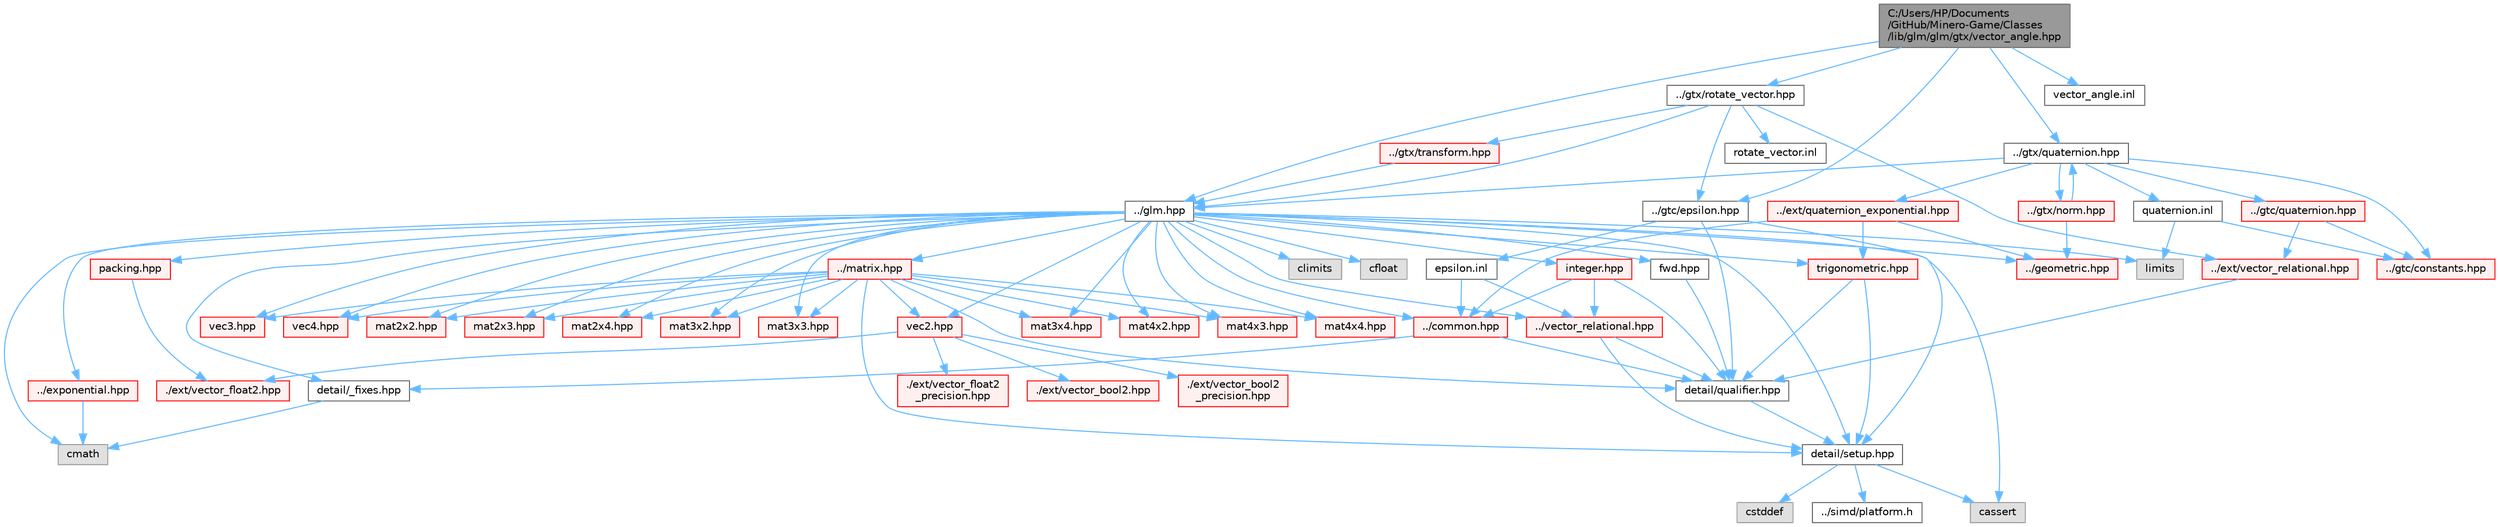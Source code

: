 digraph "C:/Users/HP/Documents/GitHub/Minero-Game/Classes/lib/glm/glm/gtx/vector_angle.hpp"
{
 // LATEX_PDF_SIZE
  bgcolor="transparent";
  edge [fontname=Helvetica,fontsize=10,labelfontname=Helvetica,labelfontsize=10];
  node [fontname=Helvetica,fontsize=10,shape=box,height=0.2,width=0.4];
  Node1 [id="Node000001",label="C:/Users/HP/Documents\l/GitHub/Minero-Game/Classes\l/lib/glm/glm/gtx/vector_angle.hpp",height=0.2,width=0.4,color="gray40", fillcolor="grey60", style="filled", fontcolor="black",tooltip=" "];
  Node1 -> Node2 [id="edge191_Node000001_Node000002",color="steelblue1",style="solid",tooltip=" "];
  Node2 [id="Node000002",label="../glm.hpp",height=0.2,width=0.4,color="grey40", fillcolor="white", style="filled",URL="$_classes_2lib_2glm_2glm_2glm_8hpp.html",tooltip=" "];
  Node2 -> Node3 [id="edge192_Node000002_Node000003",color="steelblue1",style="solid",tooltip=" "];
  Node3 [id="Node000003",label="detail/_fixes.hpp",height=0.2,width=0.4,color="grey40", fillcolor="white", style="filled",URL="$_classes_2lib_2glm_2glm_2detail_2__fixes_8hpp.html",tooltip=" "];
  Node3 -> Node4 [id="edge193_Node000003_Node000004",color="steelblue1",style="solid",tooltip=" "];
  Node4 [id="Node000004",label="cmath",height=0.2,width=0.4,color="grey60", fillcolor="#E0E0E0", style="filled",tooltip=" "];
  Node2 -> Node5 [id="edge194_Node000002_Node000005",color="steelblue1",style="solid",tooltip=" "];
  Node5 [id="Node000005",label="detail/setup.hpp",height=0.2,width=0.4,color="grey40", fillcolor="white", style="filled",URL="$_classes_2lib_2glm_2glm_2detail_2setup_8hpp.html",tooltip=" "];
  Node5 -> Node6 [id="edge195_Node000005_Node000006",color="steelblue1",style="solid",tooltip=" "];
  Node6 [id="Node000006",label="cassert",height=0.2,width=0.4,color="grey60", fillcolor="#E0E0E0", style="filled",tooltip=" "];
  Node5 -> Node7 [id="edge196_Node000005_Node000007",color="steelblue1",style="solid",tooltip=" "];
  Node7 [id="Node000007",label="cstddef",height=0.2,width=0.4,color="grey60", fillcolor="#E0E0E0", style="filled",tooltip=" "];
  Node5 -> Node8 [id="edge197_Node000005_Node000008",color="steelblue1",style="solid",tooltip=" "];
  Node8 [id="Node000008",label="../simd/platform.h",height=0.2,width=0.4,color="grey40", fillcolor="white", style="filled",URL="$_classes_2lib_2glm_2glm_2simd_2platform_8h.html",tooltip=" "];
  Node2 -> Node4 [id="edge198_Node000002_Node000004",color="steelblue1",style="solid",tooltip=" "];
  Node2 -> Node9 [id="edge199_Node000002_Node000009",color="steelblue1",style="solid",tooltip=" "];
  Node9 [id="Node000009",label="climits",height=0.2,width=0.4,color="grey60", fillcolor="#E0E0E0", style="filled",tooltip=" "];
  Node2 -> Node10 [id="edge200_Node000002_Node000010",color="steelblue1",style="solid",tooltip=" "];
  Node10 [id="Node000010",label="cfloat",height=0.2,width=0.4,color="grey60", fillcolor="#E0E0E0", style="filled",tooltip=" "];
  Node2 -> Node11 [id="edge201_Node000002_Node000011",color="steelblue1",style="solid",tooltip=" "];
  Node11 [id="Node000011",label="limits",height=0.2,width=0.4,color="grey60", fillcolor="#E0E0E0", style="filled",tooltip=" "];
  Node2 -> Node6 [id="edge202_Node000002_Node000006",color="steelblue1",style="solid",tooltip=" "];
  Node2 -> Node12 [id="edge203_Node000002_Node000012",color="steelblue1",style="solid",tooltip=" "];
  Node12 [id="Node000012",label="fwd.hpp",height=0.2,width=0.4,color="grey40", fillcolor="white", style="filled",URL="$_classes_2lib_2glm_2glm_2fwd_8hpp.html",tooltip=" "];
  Node12 -> Node13 [id="edge204_Node000012_Node000013",color="steelblue1",style="solid",tooltip=" "];
  Node13 [id="Node000013",label="detail/qualifier.hpp",height=0.2,width=0.4,color="grey40", fillcolor="white", style="filled",URL="$_classes_2lib_2glm_2glm_2detail_2qualifier_8hpp.html",tooltip=" "];
  Node13 -> Node5 [id="edge205_Node000013_Node000005",color="steelblue1",style="solid",tooltip=" "];
  Node2 -> Node14 [id="edge206_Node000002_Node000014",color="steelblue1",style="solid",tooltip=" "];
  Node14 [id="Node000014",label="vec2.hpp",height=0.2,width=0.4,color="red", fillcolor="#FFF0F0", style="filled",URL="$_classes_2lib_2glm_2glm_2vec2_8hpp.html",tooltip=" "];
  Node14 -> Node15 [id="edge207_Node000014_Node000015",color="steelblue1",style="solid",tooltip=" "];
  Node15 [id="Node000015",label="./ext/vector_bool2.hpp",height=0.2,width=0.4,color="red", fillcolor="#FFF0F0", style="filled",URL="$_classes_2lib_2glm_2glm_2ext_2vector__bool2_8hpp.html",tooltip=" "];
  Node14 -> Node19 [id="edge208_Node000014_Node000019",color="steelblue1",style="solid",tooltip=" "];
  Node19 [id="Node000019",label="./ext/vector_bool2\l_precision.hpp",height=0.2,width=0.4,color="red", fillcolor="#FFF0F0", style="filled",URL="$_classes_2lib_2glm_2glm_2ext_2vector__bool2__precision_8hpp.html",tooltip=" "];
  Node14 -> Node20 [id="edge209_Node000014_Node000020",color="steelblue1",style="solid",tooltip=" "];
  Node20 [id="Node000020",label="./ext/vector_float2.hpp",height=0.2,width=0.4,color="red", fillcolor="#FFF0F0", style="filled",URL="$_classes_2lib_2glm_2glm_2ext_2vector__float2_8hpp.html",tooltip=" "];
  Node14 -> Node21 [id="edge210_Node000014_Node000021",color="steelblue1",style="solid",tooltip=" "];
  Node21 [id="Node000021",label="./ext/vector_float2\l_precision.hpp",height=0.2,width=0.4,color="red", fillcolor="#FFF0F0", style="filled",URL="$_classes_2lib_2glm_2glm_2ext_2vector__float2__precision_8hpp.html",tooltip=" "];
  Node2 -> Node30 [id="edge211_Node000002_Node000030",color="steelblue1",style="solid",tooltip=" "];
  Node30 [id="Node000030",label="vec3.hpp",height=0.2,width=0.4,color="red", fillcolor="#FFF0F0", style="filled",URL="$_classes_2lib_2glm_2glm_2vec3_8hpp.html",tooltip=" "];
  Node2 -> Node43 [id="edge212_Node000002_Node000043",color="steelblue1",style="solid",tooltip=" "];
  Node43 [id="Node000043",label="vec4.hpp",height=0.2,width=0.4,color="red", fillcolor="#FFF0F0", style="filled",URL="$_classes_2lib_2glm_2glm_2vec4_8hpp.html",tooltip=" "];
  Node2 -> Node56 [id="edge213_Node000002_Node000056",color="steelblue1",style="solid",tooltip=" "];
  Node56 [id="Node000056",label="mat2x2.hpp",height=0.2,width=0.4,color="red", fillcolor="#FFF0F0", style="filled",URL="$_classes_2lib_2glm_2glm_2mat2x2_8hpp.html",tooltip=" "];
  Node2 -> Node61 [id="edge214_Node000002_Node000061",color="steelblue1",style="solid",tooltip=" "];
  Node61 [id="Node000061",label="mat2x3.hpp",height=0.2,width=0.4,color="red", fillcolor="#FFF0F0", style="filled",URL="$_classes_2lib_2glm_2glm_2mat2x3_8hpp.html",tooltip=" "];
  Node2 -> Node68 [id="edge215_Node000002_Node000068",color="steelblue1",style="solid",tooltip=" "];
  Node68 [id="Node000068",label="mat2x4.hpp",height=0.2,width=0.4,color="red", fillcolor="#FFF0F0", style="filled",URL="$_classes_2lib_2glm_2glm_2mat2x4_8hpp.html",tooltip=" "];
  Node2 -> Node75 [id="edge216_Node000002_Node000075",color="steelblue1",style="solid",tooltip=" "];
  Node75 [id="Node000075",label="mat3x2.hpp",height=0.2,width=0.4,color="red", fillcolor="#FFF0F0", style="filled",URL="$_classes_2lib_2glm_2glm_2mat3x2_8hpp.html",tooltip=" "];
  Node2 -> Node82 [id="edge217_Node000002_Node000082",color="steelblue1",style="solid",tooltip=" "];
  Node82 [id="Node000082",label="mat3x3.hpp",height=0.2,width=0.4,color="red", fillcolor="#FFF0F0", style="filled",URL="$_classes_2lib_2glm_2glm_2mat3x3_8hpp.html",tooltip=" "];
  Node2 -> Node89 [id="edge218_Node000002_Node000089",color="steelblue1",style="solid",tooltip=" "];
  Node89 [id="Node000089",label="mat3x4.hpp",height=0.2,width=0.4,color="red", fillcolor="#FFF0F0", style="filled",URL="$_classes_2lib_2glm_2glm_2mat3x4_8hpp.html",tooltip=" "];
  Node2 -> Node96 [id="edge219_Node000002_Node000096",color="steelblue1",style="solid",tooltip=" "];
  Node96 [id="Node000096",label="mat4x2.hpp",height=0.2,width=0.4,color="red", fillcolor="#FFF0F0", style="filled",URL="$_classes_2lib_2glm_2glm_2mat4x2_8hpp.html",tooltip=" "];
  Node2 -> Node103 [id="edge220_Node000002_Node000103",color="steelblue1",style="solid",tooltip=" "];
  Node103 [id="Node000103",label="mat4x3.hpp",height=0.2,width=0.4,color="red", fillcolor="#FFF0F0", style="filled",URL="$_classes_2lib_2glm_2glm_2mat4x3_8hpp.html",tooltip=" "];
  Node2 -> Node110 [id="edge221_Node000002_Node000110",color="steelblue1",style="solid",tooltip=" "];
  Node110 [id="Node000110",label="mat4x4.hpp",height=0.2,width=0.4,color="red", fillcolor="#FFF0F0", style="filled",URL="$_classes_2lib_2glm_2glm_2mat4x4_8hpp.html",tooltip=" "];
  Node2 -> Node134 [id="edge222_Node000002_Node000134",color="steelblue1",style="solid",tooltip=" "];
  Node134 [id="Node000134",label="trigonometric.hpp",height=0.2,width=0.4,color="red", fillcolor="#FFF0F0", style="filled",URL="$_classes_2lib_2glm_2glm_2trigonometric_8hpp.html",tooltip=" "];
  Node134 -> Node5 [id="edge223_Node000134_Node000005",color="steelblue1",style="solid",tooltip=" "];
  Node134 -> Node13 [id="edge224_Node000134_Node000013",color="steelblue1",style="solid",tooltip=" "];
  Node2 -> Node120 [id="edge225_Node000002_Node000120",color="steelblue1",style="solid",tooltip=" "];
  Node120 [id="Node000120",label="../exponential.hpp",height=0.2,width=0.4,color="red", fillcolor="#FFF0F0", style="filled",URL="$_classes_2lib_2glm_2glm_2exponential_8hpp.html",tooltip=" "];
  Node120 -> Node4 [id="edge226_Node000120_Node000004",color="steelblue1",style="solid",tooltip=" "];
  Node2 -> Node128 [id="edge227_Node000002_Node000128",color="steelblue1",style="solid",tooltip=" "];
  Node128 [id="Node000128",label="../common.hpp",height=0.2,width=0.4,color="red", fillcolor="#FFF0F0", style="filled",URL="$_classes_2lib_2glm_2glm_2common_8hpp.html",tooltip=" "];
  Node128 -> Node13 [id="edge228_Node000128_Node000013",color="steelblue1",style="solid",tooltip=" "];
  Node128 -> Node3 [id="edge229_Node000128_Node000003",color="steelblue1",style="solid",tooltip=" "];
  Node2 -> Node137 [id="edge230_Node000002_Node000137",color="steelblue1",style="solid",tooltip=" "];
  Node137 [id="Node000137",label="packing.hpp",height=0.2,width=0.4,color="red", fillcolor="#FFF0F0", style="filled",URL="$_classes_2lib_2glm_2glm_2packing_8hpp.html",tooltip=" "];
  Node137 -> Node20 [id="edge231_Node000137_Node000020",color="steelblue1",style="solid",tooltip=" "];
  Node2 -> Node118 [id="edge232_Node000002_Node000118",color="steelblue1",style="solid",tooltip=" "];
  Node118 [id="Node000118",label="../geometric.hpp",height=0.2,width=0.4,color="red", fillcolor="#FFF0F0", style="filled",URL="$_classes_2lib_2glm_2glm_2geometric_8hpp.html",tooltip=" "];
  Node2 -> Node60 [id="edge233_Node000002_Node000060",color="steelblue1",style="solid",tooltip=" "];
  Node60 [id="Node000060",label="../matrix.hpp",height=0.2,width=0.4,color="red", fillcolor="#FFF0F0", style="filled",URL="$_classes_2lib_2glm_2glm_2matrix_8hpp.html",tooltip=" "];
  Node60 -> Node13 [id="edge234_Node000060_Node000013",color="steelblue1",style="solid",tooltip=" "];
  Node60 -> Node5 [id="edge235_Node000060_Node000005",color="steelblue1",style="solid",tooltip=" "];
  Node60 -> Node14 [id="edge236_Node000060_Node000014",color="steelblue1",style="solid",tooltip=" "];
  Node60 -> Node30 [id="edge237_Node000060_Node000030",color="steelblue1",style="solid",tooltip=" "];
  Node60 -> Node43 [id="edge238_Node000060_Node000043",color="steelblue1",style="solid",tooltip=" "];
  Node60 -> Node56 [id="edge239_Node000060_Node000056",color="steelblue1",style="solid",tooltip=" "];
  Node60 -> Node61 [id="edge240_Node000060_Node000061",color="steelblue1",style="solid",tooltip=" "];
  Node60 -> Node68 [id="edge241_Node000060_Node000068",color="steelblue1",style="solid",tooltip=" "];
  Node60 -> Node75 [id="edge242_Node000060_Node000075",color="steelblue1",style="solid",tooltip=" "];
  Node60 -> Node82 [id="edge243_Node000060_Node000082",color="steelblue1",style="solid",tooltip=" "];
  Node60 -> Node89 [id="edge244_Node000060_Node000089",color="steelblue1",style="solid",tooltip=" "];
  Node60 -> Node96 [id="edge245_Node000060_Node000096",color="steelblue1",style="solid",tooltip=" "];
  Node60 -> Node103 [id="edge246_Node000060_Node000103",color="steelblue1",style="solid",tooltip=" "];
  Node60 -> Node110 [id="edge247_Node000060_Node000110",color="steelblue1",style="solid",tooltip=" "];
  Node2 -> Node124 [id="edge248_Node000002_Node000124",color="steelblue1",style="solid",tooltip=" "];
  Node124 [id="Node000124",label="../vector_relational.hpp",height=0.2,width=0.4,color="red", fillcolor="#FFF0F0", style="filled",URL="$_classes_2lib_2glm_2glm_2vector__relational_8hpp.html",tooltip=" "];
  Node124 -> Node13 [id="edge249_Node000124_Node000013",color="steelblue1",style="solid",tooltip=" "];
  Node124 -> Node5 [id="edge250_Node000124_Node000005",color="steelblue1",style="solid",tooltip=" "];
  Node2 -> Node141 [id="edge251_Node000002_Node000141",color="steelblue1",style="solid",tooltip=" "];
  Node141 [id="Node000141",label="integer.hpp",height=0.2,width=0.4,color="red", fillcolor="#FFF0F0", style="filled",URL="$_classes_2lib_2glm_2glm_2integer_8hpp.html",tooltip=" "];
  Node141 -> Node13 [id="edge252_Node000141_Node000013",color="steelblue1",style="solid",tooltip=" "];
  Node141 -> Node128 [id="edge253_Node000141_Node000128",color="steelblue1",style="solid",tooltip=" "];
  Node141 -> Node124 [id="edge254_Node000141_Node000124",color="steelblue1",style="solid",tooltip=" "];
  Node1 -> Node145 [id="edge255_Node000001_Node000145",color="steelblue1",style="solid",tooltip=" "];
  Node145 [id="Node000145",label="../gtc/epsilon.hpp",height=0.2,width=0.4,color="grey40", fillcolor="white", style="filled",URL="$_classes_2lib_2glm_2glm_2gtc_2epsilon_8hpp.html",tooltip=" "];
  Node145 -> Node5 [id="edge256_Node000145_Node000005",color="steelblue1",style="solid",tooltip=" "];
  Node145 -> Node13 [id="edge257_Node000145_Node000013",color="steelblue1",style="solid",tooltip=" "];
  Node145 -> Node146 [id="edge258_Node000145_Node000146",color="steelblue1",style="solid",tooltip=" "];
  Node146 [id="Node000146",label="epsilon.inl",height=0.2,width=0.4,color="grey40", fillcolor="white", style="filled",URL="$_classes_2lib_2glm_2glm_2gtc_2epsilon_8inl.html",tooltip=" "];
  Node146 -> Node124 [id="edge259_Node000146_Node000124",color="steelblue1",style="solid",tooltip=" "];
  Node146 -> Node128 [id="edge260_Node000146_Node000128",color="steelblue1",style="solid",tooltip=" "];
  Node1 -> Node147 [id="edge261_Node000001_Node000147",color="steelblue1",style="solid",tooltip=" "];
  Node147 [id="Node000147",label="../gtx/quaternion.hpp",height=0.2,width=0.4,color="grey40", fillcolor="white", style="filled",URL="$_classes_2lib_2glm_2glm_2gtx_2quaternion_8hpp.html",tooltip=" "];
  Node147 -> Node2 [id="edge262_Node000147_Node000002",color="steelblue1",style="solid",tooltip=" "];
  Node147 -> Node148 [id="edge263_Node000147_Node000148",color="steelblue1",style="solid",tooltip=" "];
  Node148 [id="Node000148",label="../gtc/constants.hpp",height=0.2,width=0.4,color="red", fillcolor="#FFF0F0", style="filled",URL="$_classes_2lib_2glm_2glm_2gtc_2constants_8hpp.html",tooltip=" "];
  Node147 -> Node152 [id="edge264_Node000147_Node000152",color="steelblue1",style="solid",tooltip=" "];
  Node152 [id="Node000152",label="../gtc/quaternion.hpp",height=0.2,width=0.4,color="red", fillcolor="#FFF0F0", style="filled",URL="$_classes_2lib_2glm_2glm_2gtc_2quaternion_8hpp.html",tooltip=" "];
  Node152 -> Node148 [id="edge265_Node000152_Node000148",color="steelblue1",style="solid",tooltip=" "];
  Node152 -> Node161 [id="edge266_Node000152_Node000161",color="steelblue1",style="solid",tooltip=" "];
  Node161 [id="Node000161",label="../ext/vector_relational.hpp",height=0.2,width=0.4,color="red", fillcolor="#FFF0F0", style="filled",URL="$_classes_2lib_2glm_2glm_2ext_2vector__relational_8hpp.html",tooltip=" "];
  Node161 -> Node13 [id="edge267_Node000161_Node000013",color="steelblue1",style="solid",tooltip=" "];
  Node147 -> Node182 [id="edge268_Node000147_Node000182",color="steelblue1",style="solid",tooltip=" "];
  Node182 [id="Node000182",label="../ext/quaternion_exponential.hpp",height=0.2,width=0.4,color="red", fillcolor="#FFF0F0", style="filled",URL="$_classes_2lib_2glm_2glm_2ext_2quaternion__exponential_8hpp.html",tooltip=" "];
  Node182 -> Node128 [id="edge269_Node000182_Node000128",color="steelblue1",style="solid",tooltip=" "];
  Node182 -> Node134 [id="edge270_Node000182_Node000134",color="steelblue1",style="solid",tooltip=" "];
  Node182 -> Node118 [id="edge271_Node000182_Node000118",color="steelblue1",style="solid",tooltip=" "];
  Node147 -> Node184 [id="edge272_Node000147_Node000184",color="steelblue1",style="solid",tooltip=" "];
  Node184 [id="Node000184",label="../gtx/norm.hpp",height=0.2,width=0.4,color="red", fillcolor="#FFF0F0", style="filled",URL="$_classes_2lib_2glm_2glm_2gtx_2norm_8hpp.html",tooltip=" "];
  Node184 -> Node118 [id="edge273_Node000184_Node000118",color="steelblue1",style="solid",tooltip=" "];
  Node184 -> Node147 [id="edge274_Node000184_Node000147",color="steelblue1",style="solid",tooltip=" "];
  Node147 -> Node188 [id="edge275_Node000147_Node000188",color="steelblue1",style="solid",tooltip=" "];
  Node188 [id="Node000188",label="quaternion.inl",height=0.2,width=0.4,color="grey40", fillcolor="white", style="filled",URL="$_classes_2lib_2glm_2glm_2gtx_2quaternion_8inl.html",tooltip=" "];
  Node188 -> Node11 [id="edge276_Node000188_Node000011",color="steelblue1",style="solid",tooltip=" "];
  Node188 -> Node148 [id="edge277_Node000188_Node000148",color="steelblue1",style="solid",tooltip=" "];
  Node1 -> Node189 [id="edge278_Node000001_Node000189",color="steelblue1",style="solid",tooltip=" "];
  Node189 [id="Node000189",label="../gtx/rotate_vector.hpp",height=0.2,width=0.4,color="grey40", fillcolor="white", style="filled",URL="$_classes_2lib_2glm_2glm_2gtx_2rotate__vector_8hpp.html",tooltip=" "];
  Node189 -> Node190 [id="edge279_Node000189_Node000190",color="steelblue1",style="solid",tooltip=" "];
  Node190 [id="Node000190",label="../gtx/transform.hpp",height=0.2,width=0.4,color="red", fillcolor="#FFF0F0", style="filled",URL="$_classes_2lib_2glm_2glm_2gtx_2transform_8hpp.html",tooltip=" "];
  Node190 -> Node2 [id="edge280_Node000190_Node000002",color="steelblue1",style="solid",tooltip=" "];
  Node189 -> Node145 [id="edge281_Node000189_Node000145",color="steelblue1",style="solid",tooltip=" "];
  Node189 -> Node161 [id="edge282_Node000189_Node000161",color="steelblue1",style="solid",tooltip=" "];
  Node189 -> Node2 [id="edge283_Node000189_Node000002",color="steelblue1",style="solid",tooltip=" "];
  Node189 -> Node192 [id="edge284_Node000189_Node000192",color="steelblue1",style="solid",tooltip=" "];
  Node192 [id="Node000192",label="rotate_vector.inl",height=0.2,width=0.4,color="grey40", fillcolor="white", style="filled",URL="$_classes_2lib_2glm_2glm_2gtx_2rotate__vector_8inl.html",tooltip=" "];
  Node1 -> Node193 [id="edge285_Node000001_Node000193",color="steelblue1",style="solid",tooltip=" "];
  Node193 [id="Node000193",label="vector_angle.inl",height=0.2,width=0.4,color="grey40", fillcolor="white", style="filled",URL="$_classes_2lib_2glm_2glm_2gtx_2vector__angle_8inl.html",tooltip=" "];
}
